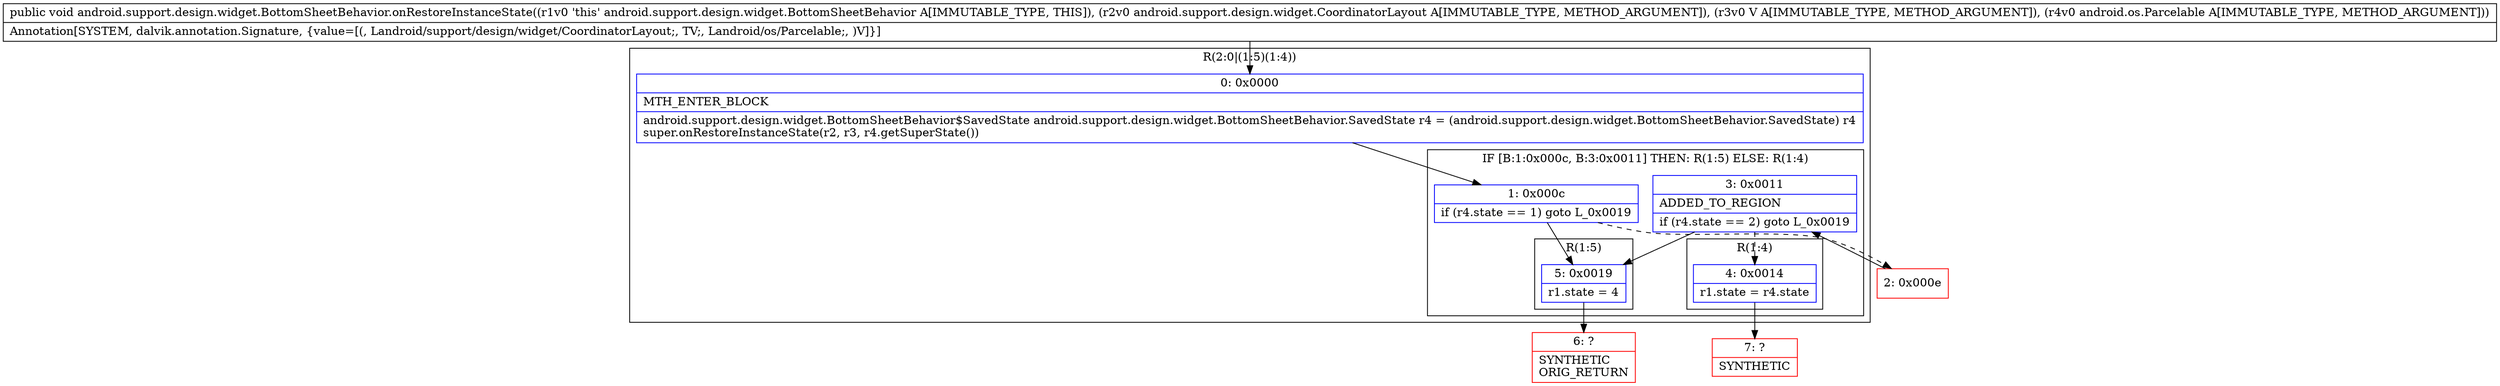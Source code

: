 digraph "CFG forandroid.support.design.widget.BottomSheetBehavior.onRestoreInstanceState(Landroid\/support\/design\/widget\/CoordinatorLayout;Landroid\/view\/View;Landroid\/os\/Parcelable;)V" {
subgraph cluster_Region_1530806415 {
label = "R(2:0|(1:5)(1:4))";
node [shape=record,color=blue];
Node_0 [shape=record,label="{0\:\ 0x0000|MTH_ENTER_BLOCK\l|android.support.design.widget.BottomSheetBehavior$SavedState android.support.design.widget.BottomSheetBehavior.SavedState r4 = (android.support.design.widget.BottomSheetBehavior.SavedState) r4\lsuper.onRestoreInstanceState(r2, r3, r4.getSuperState())\l}"];
subgraph cluster_IfRegion_2079909209 {
label = "IF [B:1:0x000c, B:3:0x0011] THEN: R(1:5) ELSE: R(1:4)";
node [shape=record,color=blue];
Node_1 [shape=record,label="{1\:\ 0x000c|if (r4.state == 1) goto L_0x0019\l}"];
Node_3 [shape=record,label="{3\:\ 0x0011|ADDED_TO_REGION\l|if (r4.state == 2) goto L_0x0019\l}"];
subgraph cluster_Region_611692395 {
label = "R(1:5)";
node [shape=record,color=blue];
Node_5 [shape=record,label="{5\:\ 0x0019|r1.state = 4\l}"];
}
subgraph cluster_Region_460168358 {
label = "R(1:4)";
node [shape=record,color=blue];
Node_4 [shape=record,label="{4\:\ 0x0014|r1.state = r4.state\l}"];
}
}
}
Node_2 [shape=record,color=red,label="{2\:\ 0x000e}"];
Node_6 [shape=record,color=red,label="{6\:\ ?|SYNTHETIC\lORIG_RETURN\l}"];
Node_7 [shape=record,color=red,label="{7\:\ ?|SYNTHETIC\l}"];
MethodNode[shape=record,label="{public void android.support.design.widget.BottomSheetBehavior.onRestoreInstanceState((r1v0 'this' android.support.design.widget.BottomSheetBehavior A[IMMUTABLE_TYPE, THIS]), (r2v0 android.support.design.widget.CoordinatorLayout A[IMMUTABLE_TYPE, METHOD_ARGUMENT]), (r3v0 V A[IMMUTABLE_TYPE, METHOD_ARGUMENT]), (r4v0 android.os.Parcelable A[IMMUTABLE_TYPE, METHOD_ARGUMENT]))  | Annotation[SYSTEM, dalvik.annotation.Signature, \{value=[(, Landroid\/support\/design\/widget\/CoordinatorLayout;, TV;, Landroid\/os\/Parcelable;, )V]\}]\l}"];
MethodNode -> Node_0;
Node_0 -> Node_1;
Node_1 -> Node_2[style=dashed];
Node_1 -> Node_5;
Node_3 -> Node_4[style=dashed];
Node_3 -> Node_5;
Node_5 -> Node_6;
Node_4 -> Node_7;
Node_2 -> Node_3;
}

